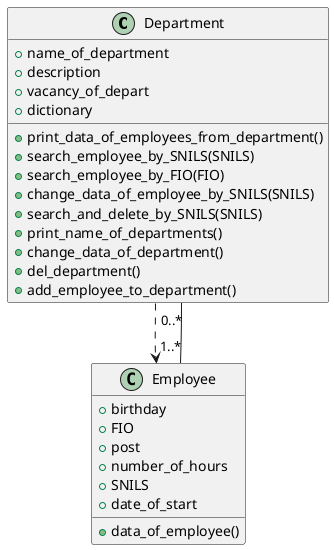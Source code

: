 @startuml
'https://plantuml.com/class-diagram

Department ..> Employee

class Employee {
+birthday
+FIO
+post
+number_of_hours
+SNILS
+date_of_start
+data_of_employee()
}

class Department {
+name_of_department
+description
+vacancy_of_depart
+dictionary
+print_data_of_employees_from_department()
+search_employee_by_SNILS(SNILS)
+search_employee_by_FIO(FIO)
+change_data_of_employee_by_SNILS(SNILS)
+search_and_delete_by_SNILS(SNILS)
+print_name_of_departments()
+change_data_of_department()
+del_department()
+add_employee_to_department()
}

Employee "1..*" -- "0..*" Department
@enduml